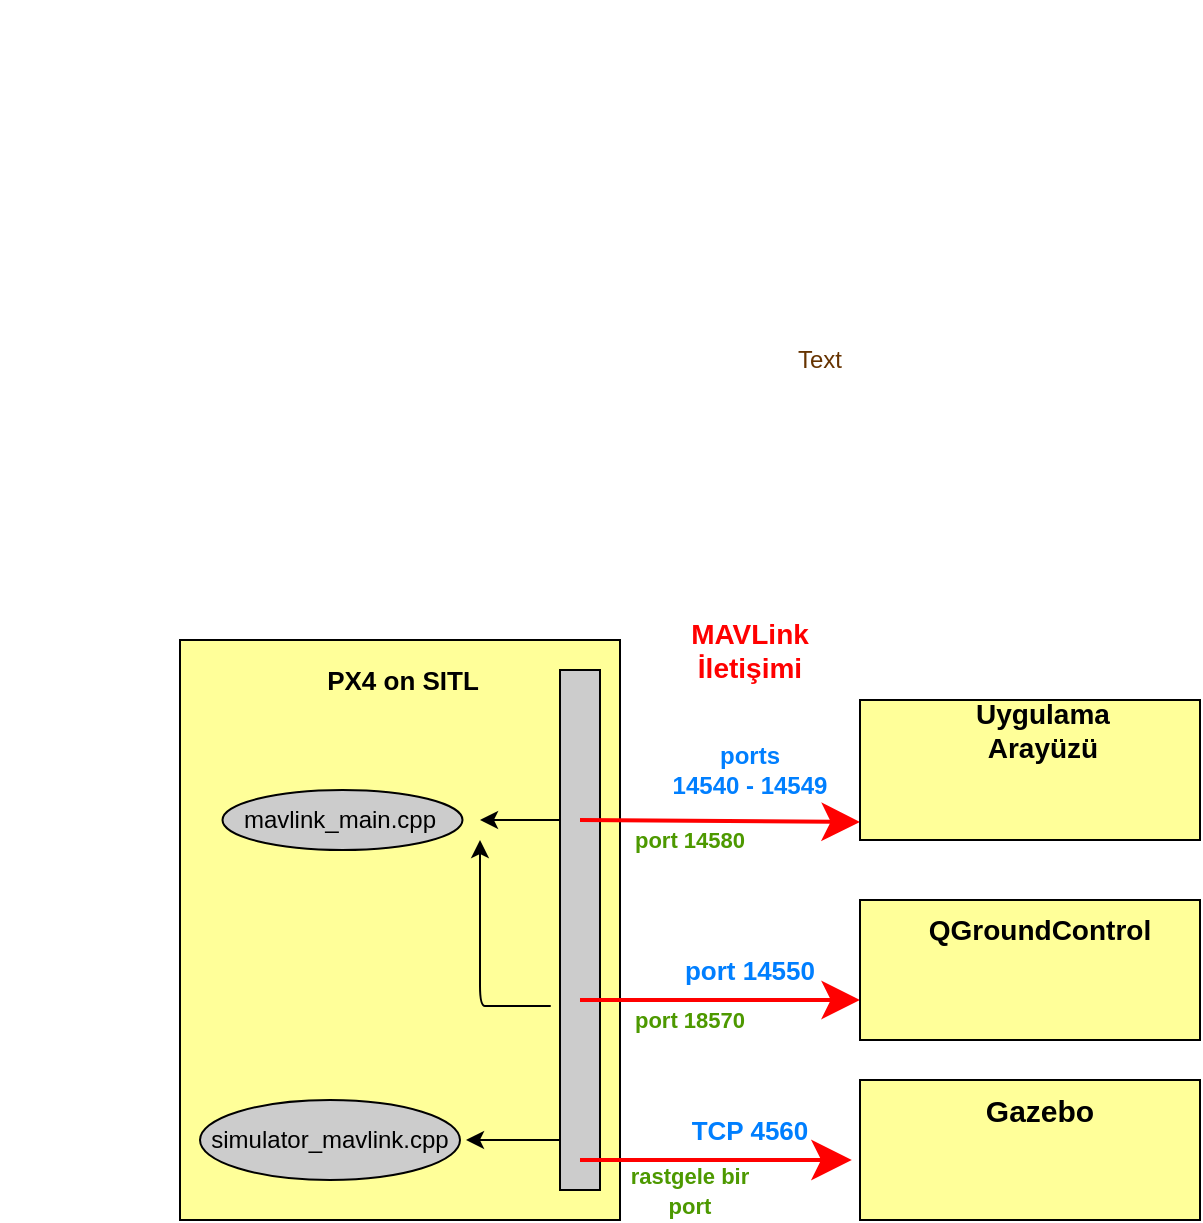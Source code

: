 <mxfile version="14.7.1" type="github">
  <diagram id="RpO5LGHMwfla2H7XVrM2" name="Page-1">
    <mxGraphModel dx="756" dy="496" grid="1" gridSize="10" guides="0" tooltips="1" connect="0" arrows="0" fold="1" page="1" pageScale="1" pageWidth="827" pageHeight="1169" background="#ffffff" math="0" shadow="0">
      <root>
        <mxCell id="0" />
        <mxCell id="1" parent="0" />
        <mxCell id="nsEOzq8a8qYHUDQlnp_o-1" value="" style="shape=image;verticalLabelPosition=bottom;labelBackgroundColor=#ffffff;verticalAlign=top;aspect=fixed;imageAspect=0;image=https://docs.px4.io/master/assets/img/px4_sitl_overview.d5d197f2.svg;" parent="1" vertex="1">
          <mxGeometry y="40" width="483.72" height="280" as="geometry" />
        </mxCell>
        <mxCell id="nsEOzq8a8qYHUDQlnp_o-2" value="" style="swimlane;startSize=0;fillColor=#FFFF99;labelBackgroundColor=none;" parent="1" vertex="1">
          <mxGeometry x="90" y="360" width="220" height="290" as="geometry" />
        </mxCell>
        <mxCell id="nsEOzq8a8qYHUDQlnp_o-13" value="" style="rounded=0;whiteSpace=wrap;html=1;labelBackgroundColor=none;fontColor=#000000;fillColor=#FFFF99;" parent="nsEOzq8a8qYHUDQlnp_o-2" vertex="1">
          <mxGeometry width="220" height="290" as="geometry" />
        </mxCell>
        <mxCell id="nsEOzq8a8qYHUDQlnp_o-3" value="&lt;b&gt;&lt;font style=&quot;font-size: 13px&quot;&gt;PX4 on SITL&lt;/font&gt;&lt;/b&gt;" style="text;html=1;strokeColor=none;fillColor=none;align=center;verticalAlign=middle;whiteSpace=wrap;rounded=0;" parent="nsEOzq8a8qYHUDQlnp_o-2" vertex="1">
          <mxGeometry x="60" y="10" width="102.5" height="20" as="geometry" />
        </mxCell>
        <mxCell id="nsEOzq8a8qYHUDQlnp_o-4" value="" style="ellipse;whiteSpace=wrap;html=1;labelBackgroundColor=none;fontColor=#663300;fillColor=#CCCCCC;" parent="nsEOzq8a8qYHUDQlnp_o-2" vertex="1">
          <mxGeometry x="21.25" y="75" width="120" height="30" as="geometry" />
        </mxCell>
        <mxCell id="nsEOzq8a8qYHUDQlnp_o-6" value="mavlink_main.cpp" style="text;html=1;strokeColor=none;fillColor=none;align=center;verticalAlign=middle;whiteSpace=wrap;rounded=0;labelBackgroundColor=none;" parent="nsEOzq8a8qYHUDQlnp_o-2" vertex="1">
          <mxGeometry x="30" y="80" width="100" height="20" as="geometry" />
        </mxCell>
        <mxCell id="nsEOzq8a8qYHUDQlnp_o-10" value="" style="ellipse;whiteSpace=wrap;html=1;labelBackgroundColor=none;fontColor=#663300;fillColor=#CCCCCC;" parent="nsEOzq8a8qYHUDQlnp_o-2" vertex="1">
          <mxGeometry x="10" y="230" width="130" height="40" as="geometry" />
        </mxCell>
        <mxCell id="nsEOzq8a8qYHUDQlnp_o-11" value="simulator_mavlink.cpp" style="text;html=1;strokeColor=none;fillColor=none;align=center;verticalAlign=middle;whiteSpace=wrap;rounded=0;labelBackgroundColor=none;" parent="nsEOzq8a8qYHUDQlnp_o-2" vertex="1">
          <mxGeometry x="10" y="240" width="130" height="20" as="geometry" />
        </mxCell>
        <mxCell id="nsEOzq8a8qYHUDQlnp_o-15" value="" style="rounded=0;whiteSpace=wrap;html=1;labelBackgroundColor=none;fontColor=#000000;fillColor=#CCCCCC;" parent="nsEOzq8a8qYHUDQlnp_o-2" vertex="1">
          <mxGeometry x="190" y="15" width="20" height="260" as="geometry" />
        </mxCell>
        <mxCell id="nsEOzq8a8qYHUDQlnp_o-24" value="" style="endArrow=classic;html=1;fontColor=#000000;" parent="nsEOzq8a8qYHUDQlnp_o-2" edge="1">
          <mxGeometry width="50" height="50" relative="1" as="geometry">
            <mxPoint x="170" y="183" as="sourcePoint" />
            <mxPoint x="150" y="100" as="targetPoint" />
            <Array as="points">
              <mxPoint x="190" y="183" />
              <mxPoint x="160" y="183" />
              <mxPoint x="150" y="183" />
            </Array>
          </mxGeometry>
        </mxCell>
        <mxCell id="nsEOzq8a8qYHUDQlnp_o-29" value="" style="endArrow=classic;html=1;fontColor=#000000;" parent="nsEOzq8a8qYHUDQlnp_o-2" edge="1">
          <mxGeometry width="50" height="50" relative="1" as="geometry">
            <mxPoint x="190" y="250" as="sourcePoint" />
            <mxPoint x="143" y="250" as="targetPoint" />
            <Array as="points">
              <mxPoint x="170" y="250" />
            </Array>
          </mxGeometry>
        </mxCell>
        <mxCell id="nsEOzq8a8qYHUDQlnp_o-5" value="Text" style="text;html=1;strokeColor=none;fillColor=none;align=center;verticalAlign=middle;whiteSpace=wrap;rounded=0;labelBackgroundColor=none;fontColor=#663300;" parent="1" vertex="1">
          <mxGeometry x="390" y="210" width="40" height="20" as="geometry" />
        </mxCell>
        <mxCell id="nsEOzq8a8qYHUDQlnp_o-22" value="" style="endArrow=classic;html=1;fontColor=#000000;" parent="1" edge="1">
          <mxGeometry width="50" height="50" relative="1" as="geometry">
            <mxPoint x="280" y="450" as="sourcePoint" />
            <mxPoint x="240" y="450" as="targetPoint" />
            <Array as="points" />
          </mxGeometry>
        </mxCell>
        <mxCell id="nsEOzq8a8qYHUDQlnp_o-25" value="" style="endArrow=classic;html=1;fontColor=#FF0000;strokeColor=#FF0000;endSize=13;startSize=14;entryX=0;entryY=0.871;entryDx=0;entryDy=0;entryPerimeter=0;strokeWidth=2;" parent="1" edge="1" target="nsEOzq8a8qYHUDQlnp_o-31">
          <mxGeometry width="50" height="50" relative="1" as="geometry">
            <mxPoint x="290" y="450" as="sourcePoint" />
            <mxPoint x="450" y="450" as="targetPoint" />
          </mxGeometry>
        </mxCell>
        <mxCell id="nsEOzq8a8qYHUDQlnp_o-26" value="" style="endArrow=classic;html=1;fontColor=#FF0000;strokeColor=#FF0000;entryX=0;entryY=0.714;entryDx=0;entryDy=0;entryPerimeter=0;endSize=13;startSize=14;jumpSize=6;strokeWidth=2;" parent="1" edge="1" target="nsEOzq8a8qYHUDQlnp_o-35">
          <mxGeometry width="50" height="50" relative="1" as="geometry">
            <mxPoint x="290" y="540" as="sourcePoint" />
            <mxPoint x="390" y="540" as="targetPoint" />
          </mxGeometry>
        </mxCell>
        <mxCell id="nsEOzq8a8qYHUDQlnp_o-27" value="" style="endArrow=classic;html=1;fontColor=#FF0000;strokeColor=#FF0000;entryX=-0.024;entryY=0.571;entryDx=0;entryDy=0;entryPerimeter=0;strokeWidth=2;endSize=14;startSize=13;" parent="1" edge="1" target="nsEOzq8a8qYHUDQlnp_o-37">
          <mxGeometry width="50" height="50" relative="1" as="geometry">
            <mxPoint x="290" y="620" as="sourcePoint" />
            <mxPoint x="390" y="620" as="targetPoint" />
          </mxGeometry>
        </mxCell>
        <mxCell id="nsEOzq8a8qYHUDQlnp_o-30" value="" style="swimlane;startSize=0;labelBackgroundColor=none;fontColor=#FF0000;fillColor=#CCCCCC;" parent="1" vertex="1">
          <mxGeometry x="430" y="490" width="170" height="70" as="geometry" />
        </mxCell>
        <mxCell id="nsEOzq8a8qYHUDQlnp_o-35" value="" style="rounded=0;whiteSpace=wrap;html=1;labelBackgroundColor=none;fontColor=#000000;fillColor=#FFFF99;" parent="nsEOzq8a8qYHUDQlnp_o-30" vertex="1">
          <mxGeometry width="170" height="70" as="geometry" />
        </mxCell>
        <mxCell id="oWDktxYbUH-dT6ZzVJz8-2" value="&lt;b&gt;&lt;font style=&quot;font-size: 14px&quot;&gt;QGroundControl&lt;/font&gt;&lt;/b&gt;" style="text;html=1;strokeColor=none;fillColor=none;align=center;verticalAlign=middle;whiteSpace=wrap;rounded=0;" vertex="1" parent="nsEOzq8a8qYHUDQlnp_o-30">
          <mxGeometry x="30" width="120" height="30" as="geometry" />
        </mxCell>
        <mxCell id="nsEOzq8a8qYHUDQlnp_o-32" value="" style="swimlane;startSize=0;labelBackgroundColor=none;fontColor=#FF0000;fillColor=#CCCCCC;" parent="1" vertex="1">
          <mxGeometry x="430" y="390" width="170" height="70" as="geometry" />
        </mxCell>
        <mxCell id="nsEOzq8a8qYHUDQlnp_o-31" value="" style="rounded=0;whiteSpace=wrap;html=1;labelBackgroundColor=none;fontColor=#000000;fillColor=#FFFF99;" parent="nsEOzq8a8qYHUDQlnp_o-32" vertex="1">
          <mxGeometry width="170" height="70" as="geometry" />
        </mxCell>
        <mxCell id="oWDktxYbUH-dT6ZzVJz8-1" value="&lt;b&gt;&lt;font style=&quot;font-size: 14px&quot;&gt;Uygulama Arayüzü&lt;/font&gt;&lt;/b&gt;" style="text;html=1;strokeColor=none;fillColor=none;align=center;verticalAlign=middle;whiteSpace=wrap;rounded=0;" vertex="1" parent="nsEOzq8a8qYHUDQlnp_o-32">
          <mxGeometry x="40" width="102.5" height="30" as="geometry" />
        </mxCell>
        <mxCell id="nsEOzq8a8qYHUDQlnp_o-33" value="" style="swimlane;startSize=0;labelBackgroundColor=none;fontColor=#FF0000;fillColor=#CCCCCC;" parent="1" vertex="1">
          <mxGeometry x="430" y="580" width="170" height="70" as="geometry" />
        </mxCell>
        <mxCell id="nsEOzq8a8qYHUDQlnp_o-37" value="" style="rounded=0;whiteSpace=wrap;html=1;labelBackgroundColor=none;fontColor=#000000;fillColor=#FFFF99;" parent="nsEOzq8a8qYHUDQlnp_o-33" vertex="1">
          <mxGeometry width="170" height="70" as="geometry" />
        </mxCell>
        <mxCell id="oWDktxYbUH-dT6ZzVJz8-3" value="&lt;b&gt;&lt;font style=&quot;font-size: 15px&quot;&gt;Gazebo&lt;/font&gt;&lt;/b&gt;" style="text;html=1;strokeColor=none;fillColor=none;align=center;verticalAlign=middle;whiteSpace=wrap;rounded=0;" vertex="1" parent="nsEOzq8a8qYHUDQlnp_o-33">
          <mxGeometry x="30" width="120" height="30" as="geometry" />
        </mxCell>
        <mxCell id="oWDktxYbUH-dT6ZzVJz8-4" value="&lt;font style=&quot;font-size: 12px ; background-color: rgb(255 , 255 , 255)&quot; color=&quot;#007fff&quot;&gt;&lt;b&gt;ports&lt;br&gt;14540 - 14549&lt;/b&gt;&lt;/font&gt;" style="text;html=1;strokeColor=none;fillColor=none;align=center;verticalAlign=middle;whiteSpace=wrap;rounded=0;strokeWidth=1;" vertex="1" parent="1">
          <mxGeometry x="320" y="410" width="110" height="30" as="geometry" />
        </mxCell>
        <mxCell id="oWDktxYbUH-dT6ZzVJz8-5" value="&lt;font style=&quot;background-color: rgb(255 , 255 , 255)&quot; color=&quot;#007fff&quot; size=&quot;1&quot;&gt;&lt;b style=&quot;font-size: 13px&quot;&gt;port 14550&lt;/b&gt;&lt;/font&gt;" style="text;html=1;strokeColor=none;fillColor=none;align=center;verticalAlign=middle;whiteSpace=wrap;rounded=0;strokeWidth=1;" vertex="1" parent="1">
          <mxGeometry x="330" y="510" width="90" height="30" as="geometry" />
        </mxCell>
        <mxCell id="oWDktxYbUH-dT6ZzVJz8-6" value="&lt;font style=&quot;background-color: rgb(255 , 255 , 255)&quot; color=&quot;#007fff&quot; size=&quot;1&quot;&gt;&lt;b style=&quot;font-size: 13px&quot;&gt;TCP 4560&lt;/b&gt;&lt;/font&gt;" style="text;html=1;strokeColor=none;fillColor=none;align=center;verticalAlign=middle;whiteSpace=wrap;rounded=0;strokeWidth=1;" vertex="1" parent="1">
          <mxGeometry x="330" y="590" width="90" height="30" as="geometry" />
        </mxCell>
        <mxCell id="oWDktxYbUH-dT6ZzVJz8-7" value="&lt;b&gt;&lt;font style=&quot;font-size: 11px&quot; color=&quot;#4d9900&quot;&gt;port 14580&lt;/font&gt;&lt;/b&gt;" style="text;html=1;strokeColor=none;fillColor=none;align=center;verticalAlign=middle;whiteSpace=wrap;rounded=0;" vertex="1" parent="1">
          <mxGeometry x="310" y="450" width="70" height="20" as="geometry" />
        </mxCell>
        <mxCell id="oWDktxYbUH-dT6ZzVJz8-8" value="&lt;b&gt;&lt;font style=&quot;font-size: 11px&quot; color=&quot;#4d9900&quot;&gt;port 18570&lt;/font&gt;&lt;/b&gt;" style="text;html=1;strokeColor=none;fillColor=none;align=center;verticalAlign=middle;whiteSpace=wrap;rounded=0;" vertex="1" parent="1">
          <mxGeometry x="310" y="540" width="70" height="20" as="geometry" />
        </mxCell>
        <mxCell id="oWDktxYbUH-dT6ZzVJz8-9" value="&lt;b&gt;&lt;font style=&quot;font-size: 11px&quot; color=&quot;#4d9900&quot;&gt;rastgele bir port&lt;/font&gt;&lt;/b&gt;" style="text;html=1;strokeColor=none;fillColor=none;align=center;verticalAlign=middle;whiteSpace=wrap;rounded=0;" vertex="1" parent="1">
          <mxGeometry x="310" y="620" width="70" height="30" as="geometry" />
        </mxCell>
        <mxCell id="oWDktxYbUH-dT6ZzVJz8-10" value="&lt;span style=&quot;background-color: rgb(255 , 255 , 255)&quot;&gt;&lt;b&gt;&lt;font color=&quot;#ff0000&quot; style=&quot;font-size: 14px&quot;&gt;MAVLink İletişimi&lt;/font&gt;&lt;/b&gt;&lt;/span&gt;" style="text;html=1;strokeColor=none;fillColor=none;align=center;verticalAlign=middle;whiteSpace=wrap;rounded=0;strokeWidth=1;" vertex="1" parent="1">
          <mxGeometry x="320" y="350" width="110" height="30" as="geometry" />
        </mxCell>
      </root>
    </mxGraphModel>
  </diagram>
</mxfile>
